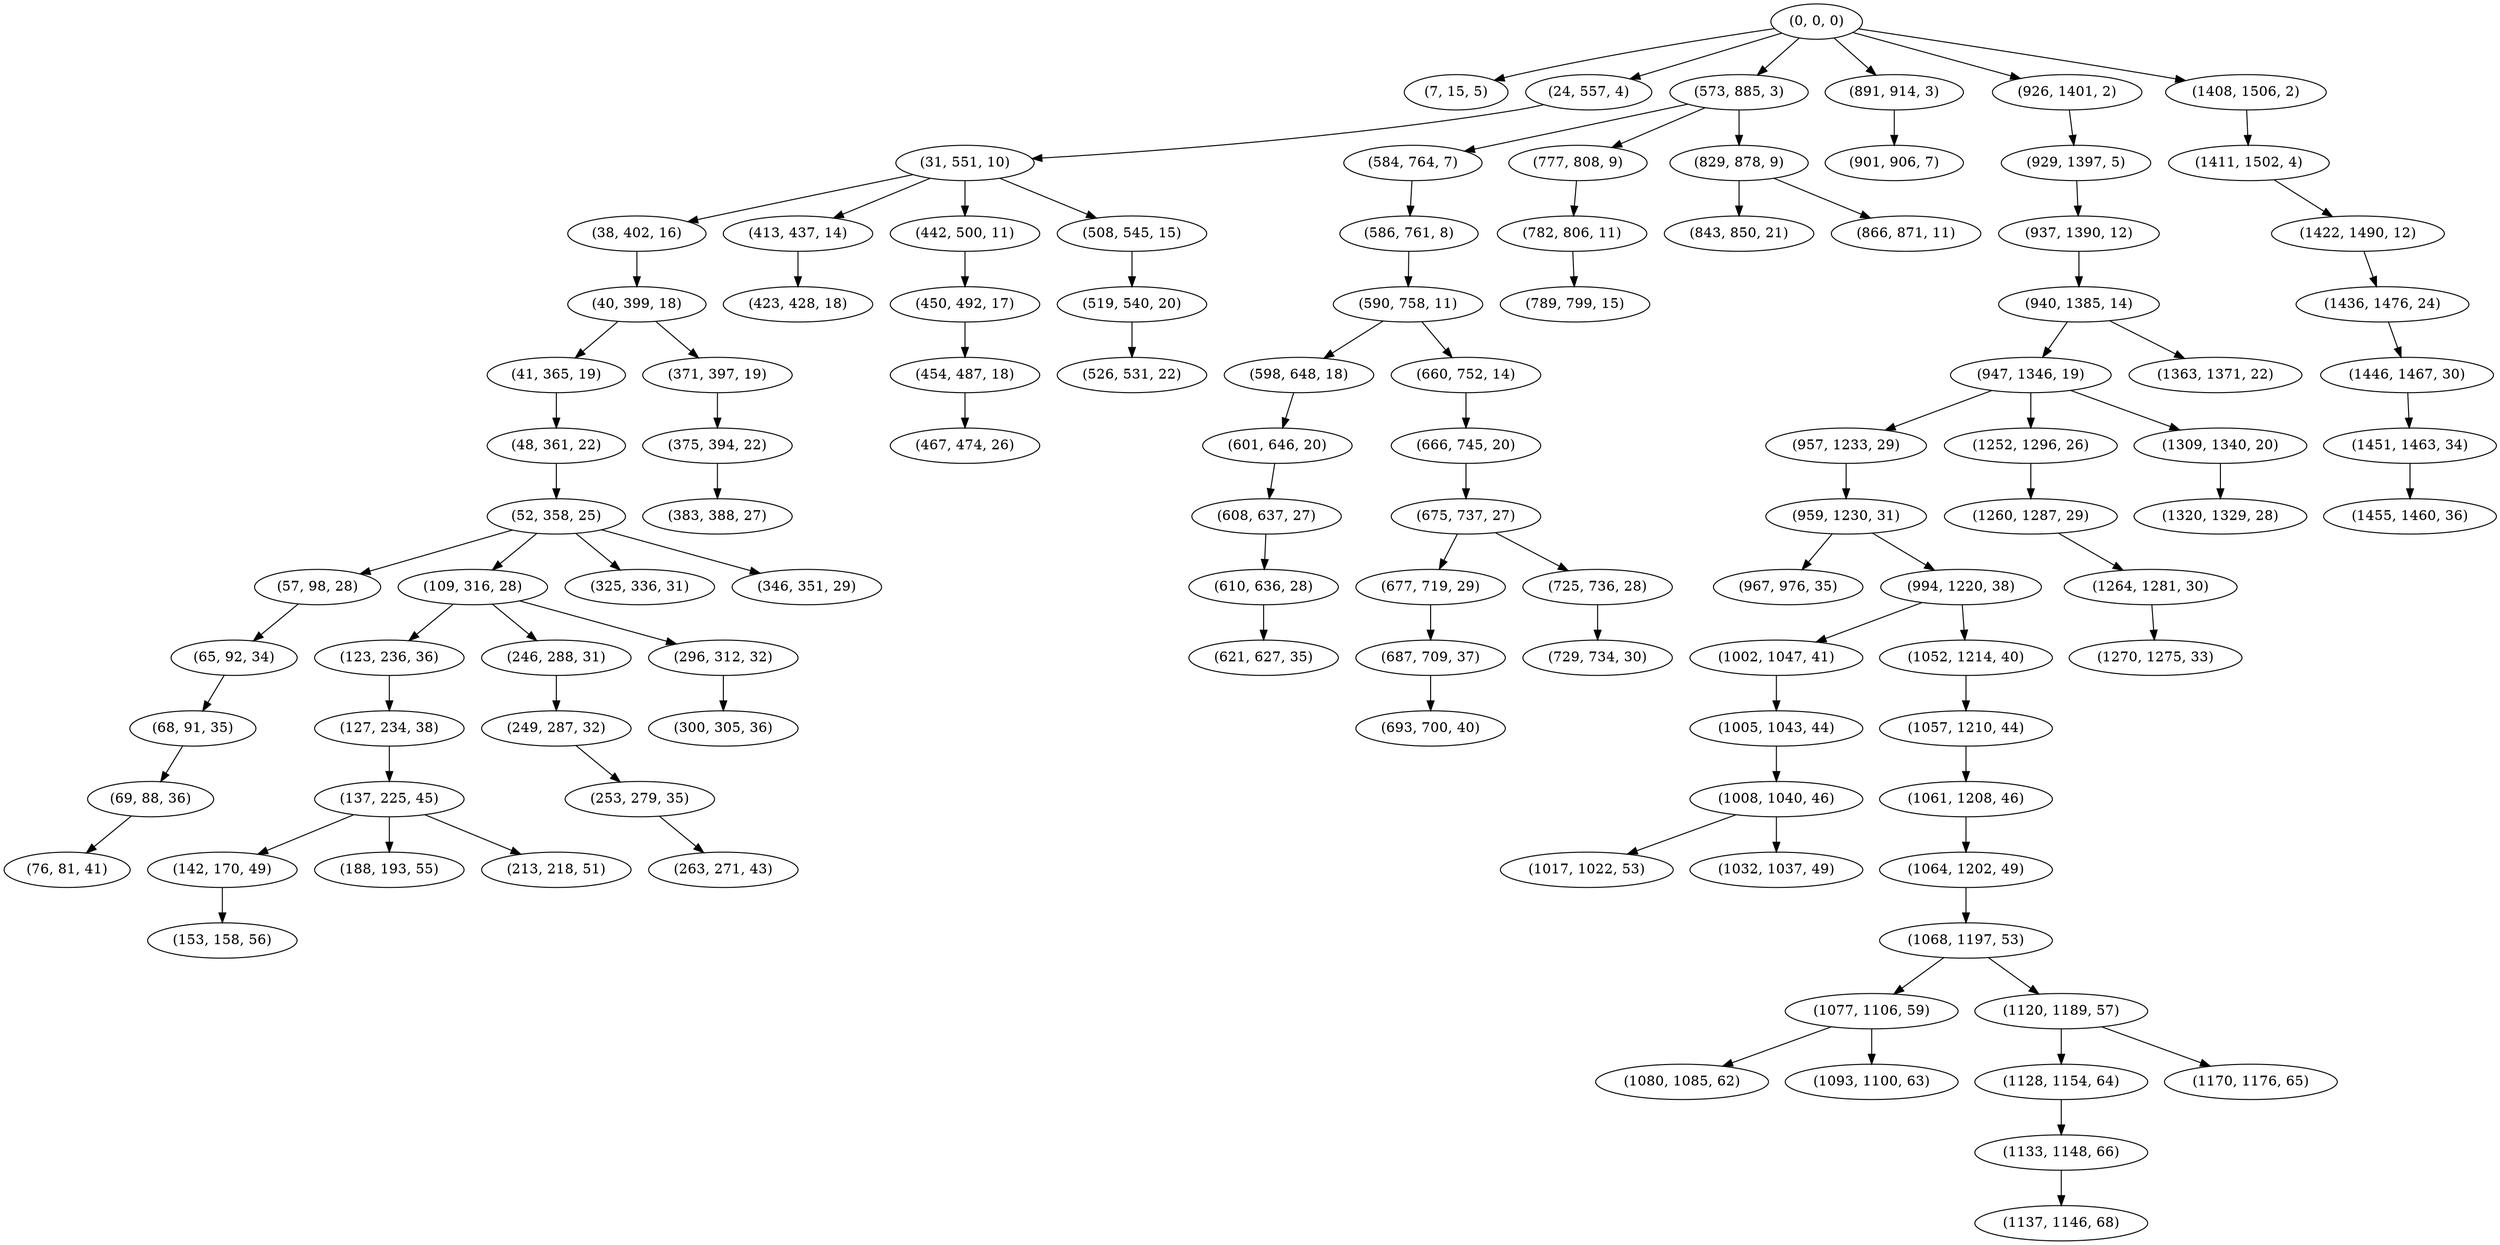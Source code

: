 digraph tree {
    "(0, 0, 0)";
    "(7, 15, 5)";
    "(24, 557, 4)";
    "(31, 551, 10)";
    "(38, 402, 16)";
    "(40, 399, 18)";
    "(41, 365, 19)";
    "(48, 361, 22)";
    "(52, 358, 25)";
    "(57, 98, 28)";
    "(65, 92, 34)";
    "(68, 91, 35)";
    "(69, 88, 36)";
    "(76, 81, 41)";
    "(109, 316, 28)";
    "(123, 236, 36)";
    "(127, 234, 38)";
    "(137, 225, 45)";
    "(142, 170, 49)";
    "(153, 158, 56)";
    "(188, 193, 55)";
    "(213, 218, 51)";
    "(246, 288, 31)";
    "(249, 287, 32)";
    "(253, 279, 35)";
    "(263, 271, 43)";
    "(296, 312, 32)";
    "(300, 305, 36)";
    "(325, 336, 31)";
    "(346, 351, 29)";
    "(371, 397, 19)";
    "(375, 394, 22)";
    "(383, 388, 27)";
    "(413, 437, 14)";
    "(423, 428, 18)";
    "(442, 500, 11)";
    "(450, 492, 17)";
    "(454, 487, 18)";
    "(467, 474, 26)";
    "(508, 545, 15)";
    "(519, 540, 20)";
    "(526, 531, 22)";
    "(573, 885, 3)";
    "(584, 764, 7)";
    "(586, 761, 8)";
    "(590, 758, 11)";
    "(598, 648, 18)";
    "(601, 646, 20)";
    "(608, 637, 27)";
    "(610, 636, 28)";
    "(621, 627, 35)";
    "(660, 752, 14)";
    "(666, 745, 20)";
    "(675, 737, 27)";
    "(677, 719, 29)";
    "(687, 709, 37)";
    "(693, 700, 40)";
    "(725, 736, 28)";
    "(729, 734, 30)";
    "(777, 808, 9)";
    "(782, 806, 11)";
    "(789, 799, 15)";
    "(829, 878, 9)";
    "(843, 850, 21)";
    "(866, 871, 11)";
    "(891, 914, 3)";
    "(901, 906, 7)";
    "(926, 1401, 2)";
    "(929, 1397, 5)";
    "(937, 1390, 12)";
    "(940, 1385, 14)";
    "(947, 1346, 19)";
    "(957, 1233, 29)";
    "(959, 1230, 31)";
    "(967, 976, 35)";
    "(994, 1220, 38)";
    "(1002, 1047, 41)";
    "(1005, 1043, 44)";
    "(1008, 1040, 46)";
    "(1017, 1022, 53)";
    "(1032, 1037, 49)";
    "(1052, 1214, 40)";
    "(1057, 1210, 44)";
    "(1061, 1208, 46)";
    "(1064, 1202, 49)";
    "(1068, 1197, 53)";
    "(1077, 1106, 59)";
    "(1080, 1085, 62)";
    "(1093, 1100, 63)";
    "(1120, 1189, 57)";
    "(1128, 1154, 64)";
    "(1133, 1148, 66)";
    "(1137, 1146, 68)";
    "(1170, 1176, 65)";
    "(1252, 1296, 26)";
    "(1260, 1287, 29)";
    "(1264, 1281, 30)";
    "(1270, 1275, 33)";
    "(1309, 1340, 20)";
    "(1320, 1329, 28)";
    "(1363, 1371, 22)";
    "(1408, 1506, 2)";
    "(1411, 1502, 4)";
    "(1422, 1490, 12)";
    "(1436, 1476, 24)";
    "(1446, 1467, 30)";
    "(1451, 1463, 34)";
    "(1455, 1460, 36)";
    "(0, 0, 0)" -> "(7, 15, 5)";
    "(0, 0, 0)" -> "(24, 557, 4)";
    "(0, 0, 0)" -> "(573, 885, 3)";
    "(0, 0, 0)" -> "(891, 914, 3)";
    "(0, 0, 0)" -> "(926, 1401, 2)";
    "(0, 0, 0)" -> "(1408, 1506, 2)";
    "(24, 557, 4)" -> "(31, 551, 10)";
    "(31, 551, 10)" -> "(38, 402, 16)";
    "(31, 551, 10)" -> "(413, 437, 14)";
    "(31, 551, 10)" -> "(442, 500, 11)";
    "(31, 551, 10)" -> "(508, 545, 15)";
    "(38, 402, 16)" -> "(40, 399, 18)";
    "(40, 399, 18)" -> "(41, 365, 19)";
    "(40, 399, 18)" -> "(371, 397, 19)";
    "(41, 365, 19)" -> "(48, 361, 22)";
    "(48, 361, 22)" -> "(52, 358, 25)";
    "(52, 358, 25)" -> "(57, 98, 28)";
    "(52, 358, 25)" -> "(109, 316, 28)";
    "(52, 358, 25)" -> "(325, 336, 31)";
    "(52, 358, 25)" -> "(346, 351, 29)";
    "(57, 98, 28)" -> "(65, 92, 34)";
    "(65, 92, 34)" -> "(68, 91, 35)";
    "(68, 91, 35)" -> "(69, 88, 36)";
    "(69, 88, 36)" -> "(76, 81, 41)";
    "(109, 316, 28)" -> "(123, 236, 36)";
    "(109, 316, 28)" -> "(246, 288, 31)";
    "(109, 316, 28)" -> "(296, 312, 32)";
    "(123, 236, 36)" -> "(127, 234, 38)";
    "(127, 234, 38)" -> "(137, 225, 45)";
    "(137, 225, 45)" -> "(142, 170, 49)";
    "(137, 225, 45)" -> "(188, 193, 55)";
    "(137, 225, 45)" -> "(213, 218, 51)";
    "(142, 170, 49)" -> "(153, 158, 56)";
    "(246, 288, 31)" -> "(249, 287, 32)";
    "(249, 287, 32)" -> "(253, 279, 35)";
    "(253, 279, 35)" -> "(263, 271, 43)";
    "(296, 312, 32)" -> "(300, 305, 36)";
    "(371, 397, 19)" -> "(375, 394, 22)";
    "(375, 394, 22)" -> "(383, 388, 27)";
    "(413, 437, 14)" -> "(423, 428, 18)";
    "(442, 500, 11)" -> "(450, 492, 17)";
    "(450, 492, 17)" -> "(454, 487, 18)";
    "(454, 487, 18)" -> "(467, 474, 26)";
    "(508, 545, 15)" -> "(519, 540, 20)";
    "(519, 540, 20)" -> "(526, 531, 22)";
    "(573, 885, 3)" -> "(584, 764, 7)";
    "(573, 885, 3)" -> "(777, 808, 9)";
    "(573, 885, 3)" -> "(829, 878, 9)";
    "(584, 764, 7)" -> "(586, 761, 8)";
    "(586, 761, 8)" -> "(590, 758, 11)";
    "(590, 758, 11)" -> "(598, 648, 18)";
    "(590, 758, 11)" -> "(660, 752, 14)";
    "(598, 648, 18)" -> "(601, 646, 20)";
    "(601, 646, 20)" -> "(608, 637, 27)";
    "(608, 637, 27)" -> "(610, 636, 28)";
    "(610, 636, 28)" -> "(621, 627, 35)";
    "(660, 752, 14)" -> "(666, 745, 20)";
    "(666, 745, 20)" -> "(675, 737, 27)";
    "(675, 737, 27)" -> "(677, 719, 29)";
    "(675, 737, 27)" -> "(725, 736, 28)";
    "(677, 719, 29)" -> "(687, 709, 37)";
    "(687, 709, 37)" -> "(693, 700, 40)";
    "(725, 736, 28)" -> "(729, 734, 30)";
    "(777, 808, 9)" -> "(782, 806, 11)";
    "(782, 806, 11)" -> "(789, 799, 15)";
    "(829, 878, 9)" -> "(843, 850, 21)";
    "(829, 878, 9)" -> "(866, 871, 11)";
    "(891, 914, 3)" -> "(901, 906, 7)";
    "(926, 1401, 2)" -> "(929, 1397, 5)";
    "(929, 1397, 5)" -> "(937, 1390, 12)";
    "(937, 1390, 12)" -> "(940, 1385, 14)";
    "(940, 1385, 14)" -> "(947, 1346, 19)";
    "(940, 1385, 14)" -> "(1363, 1371, 22)";
    "(947, 1346, 19)" -> "(957, 1233, 29)";
    "(947, 1346, 19)" -> "(1252, 1296, 26)";
    "(947, 1346, 19)" -> "(1309, 1340, 20)";
    "(957, 1233, 29)" -> "(959, 1230, 31)";
    "(959, 1230, 31)" -> "(967, 976, 35)";
    "(959, 1230, 31)" -> "(994, 1220, 38)";
    "(994, 1220, 38)" -> "(1002, 1047, 41)";
    "(994, 1220, 38)" -> "(1052, 1214, 40)";
    "(1002, 1047, 41)" -> "(1005, 1043, 44)";
    "(1005, 1043, 44)" -> "(1008, 1040, 46)";
    "(1008, 1040, 46)" -> "(1017, 1022, 53)";
    "(1008, 1040, 46)" -> "(1032, 1037, 49)";
    "(1052, 1214, 40)" -> "(1057, 1210, 44)";
    "(1057, 1210, 44)" -> "(1061, 1208, 46)";
    "(1061, 1208, 46)" -> "(1064, 1202, 49)";
    "(1064, 1202, 49)" -> "(1068, 1197, 53)";
    "(1068, 1197, 53)" -> "(1077, 1106, 59)";
    "(1068, 1197, 53)" -> "(1120, 1189, 57)";
    "(1077, 1106, 59)" -> "(1080, 1085, 62)";
    "(1077, 1106, 59)" -> "(1093, 1100, 63)";
    "(1120, 1189, 57)" -> "(1128, 1154, 64)";
    "(1120, 1189, 57)" -> "(1170, 1176, 65)";
    "(1128, 1154, 64)" -> "(1133, 1148, 66)";
    "(1133, 1148, 66)" -> "(1137, 1146, 68)";
    "(1252, 1296, 26)" -> "(1260, 1287, 29)";
    "(1260, 1287, 29)" -> "(1264, 1281, 30)";
    "(1264, 1281, 30)" -> "(1270, 1275, 33)";
    "(1309, 1340, 20)" -> "(1320, 1329, 28)";
    "(1408, 1506, 2)" -> "(1411, 1502, 4)";
    "(1411, 1502, 4)" -> "(1422, 1490, 12)";
    "(1422, 1490, 12)" -> "(1436, 1476, 24)";
    "(1436, 1476, 24)" -> "(1446, 1467, 30)";
    "(1446, 1467, 30)" -> "(1451, 1463, 34)";
    "(1451, 1463, 34)" -> "(1455, 1460, 36)";
}
